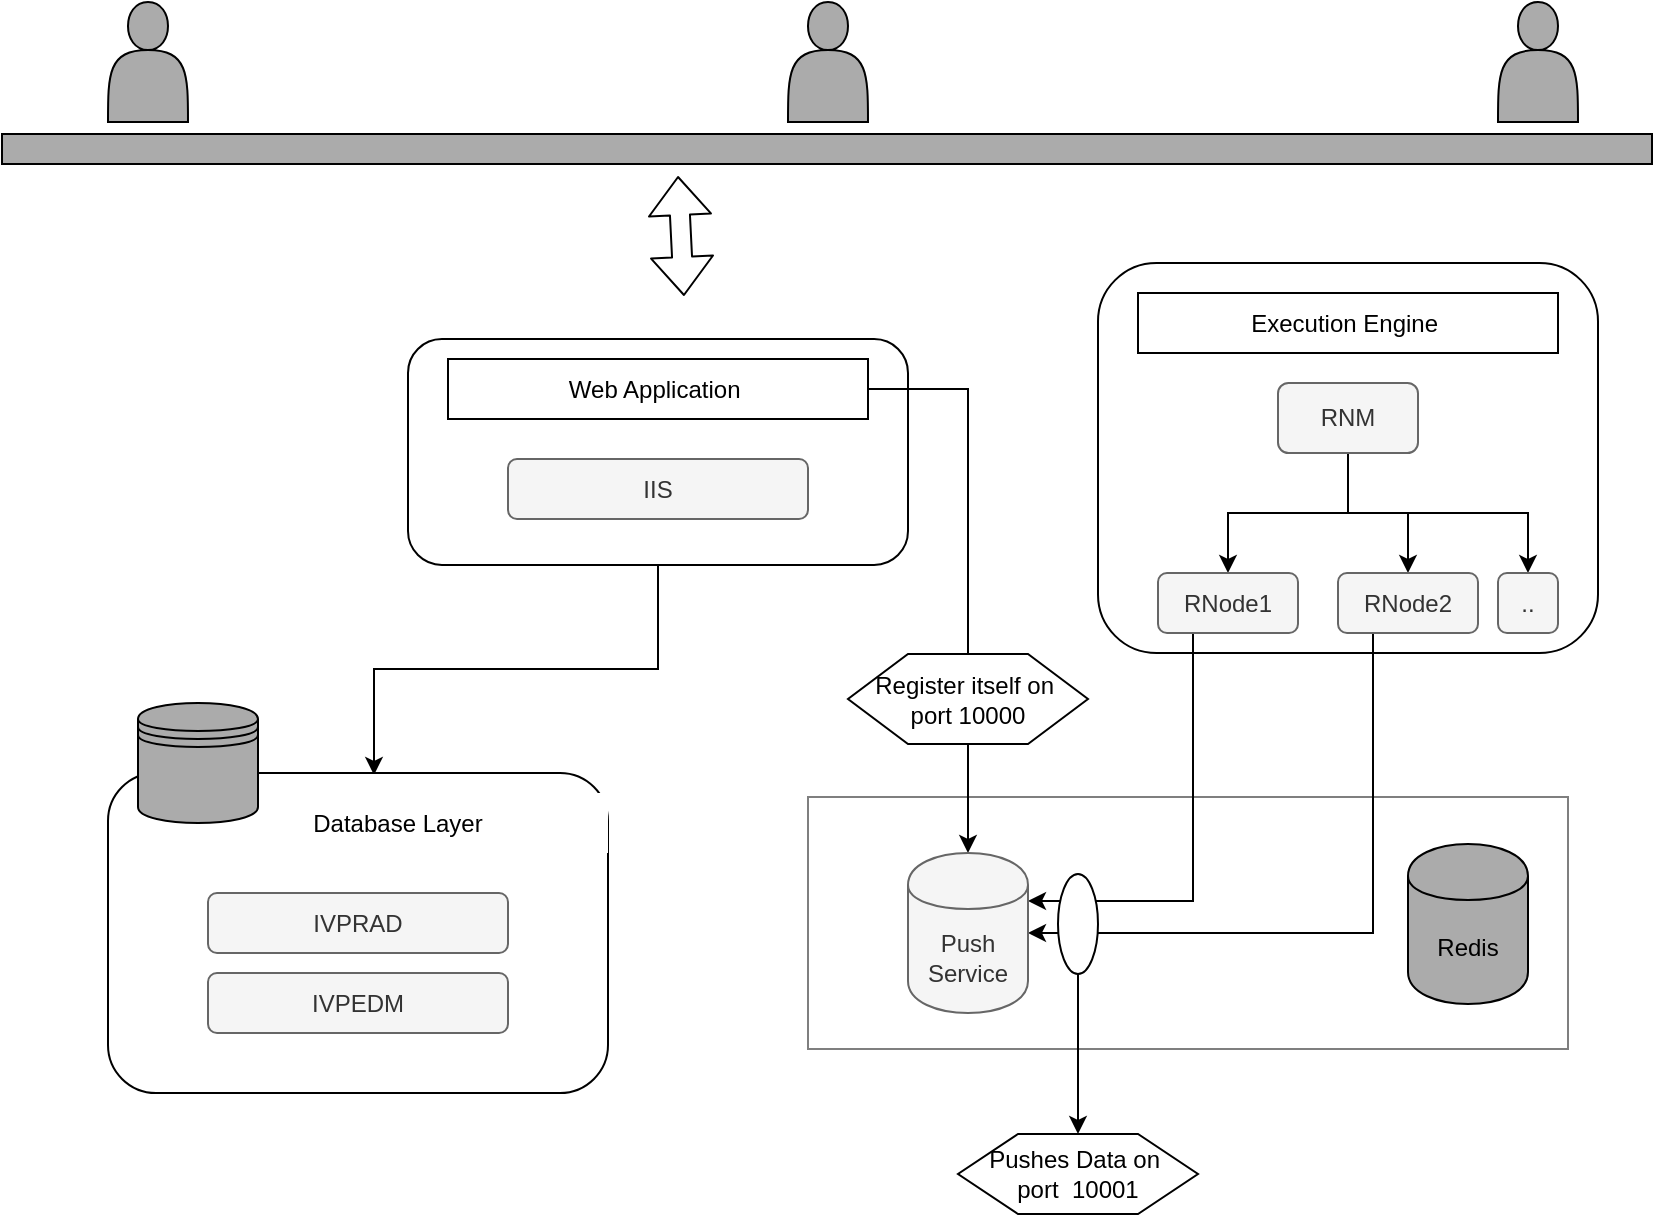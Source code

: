 <mxfile version="10.6.6" type="github"><diagram id="D8iAR1mYWmuxex8zj0bF" name="Page-1"><mxGraphModel dx="1074" dy="607" grid="1" gridSize="10" guides="1" tooltips="1" connect="1" arrows="1" fold="1" page="1" pageScale="1" pageWidth="850" pageHeight="1100" math="0" shadow="0"><root><mxCell id="0"/><mxCell id="1" parent="0"/><mxCell id="GQY-daziqDc9qifQEWOg-12" style="edgeStyle=orthogonalEdgeStyle;rounded=0;orthogonalLoop=1;jettySize=auto;html=1;exitX=0.5;exitY=1;exitDx=0;exitDy=0;entryX=0.532;entryY=0.006;entryDx=0;entryDy=0;entryPerimeter=0;" parent="1" source="GQY-daziqDc9qifQEWOg-1" target="GQY-daziqDc9qifQEWOg-6" edge="1"><mxGeometry relative="1" as="geometry"/></mxCell><mxCell id="GQY-daziqDc9qifQEWOg-1" value="" style="rounded=1;whiteSpace=wrap;html=1;" parent="1" vertex="1"><mxGeometry x="215" y="172.5" width="250" height="113" as="geometry"/></mxCell><mxCell id="GQY-daziqDc9qifQEWOg-51" style="edgeStyle=orthogonalEdgeStyle;rounded=0;orthogonalLoop=1;jettySize=auto;html=1;exitX=1;exitY=0.5;exitDx=0;exitDy=0;entryX=0.5;entryY=0;entryDx=0;entryDy=0;" parent="1" source="GQY-daziqDc9qifQEWOg-2" target="GQY-daziqDc9qifQEWOg-36" edge="1"><mxGeometry relative="1" as="geometry"/></mxCell><mxCell id="GQY-daziqDc9qifQEWOg-2" value="Web Application&amp;nbsp;" style="rounded=0;whiteSpace=wrap;html=1;" parent="1" vertex="1"><mxGeometry x="235" y="182.5" width="210" height="30" as="geometry"/></mxCell><mxCell id="GQY-daziqDc9qifQEWOg-3" value="IIS&lt;br&gt;" style="rounded=1;whiteSpace=wrap;html=1;fillColor=#f5f5f5;strokeColor=#666666;fontColor=#333333;" parent="1" vertex="1"><mxGeometry x="265" y="232.5" width="150" height="30" as="geometry"/></mxCell><mxCell id="GQY-daziqDc9qifQEWOg-5" style="edgeStyle=orthogonalEdgeStyle;rounded=0;orthogonalLoop=1;jettySize=auto;html=1;exitX=0.5;exitY=1;exitDx=0;exitDy=0;" parent="1" source="GQY-daziqDc9qifQEWOg-1" target="GQY-daziqDc9qifQEWOg-1" edge="1"><mxGeometry relative="1" as="geometry"/></mxCell><mxCell id="GQY-daziqDc9qifQEWOg-6" value="" style="rounded=1;whiteSpace=wrap;html=1;" parent="1" vertex="1"><mxGeometry x="65" y="389.5" width="250" height="160" as="geometry"/></mxCell><mxCell id="GQY-daziqDc9qifQEWOg-7" value="Database Layer" style="rounded=0;whiteSpace=wrap;html=1;strokeColor=none;" parent="1" vertex="1"><mxGeometry x="105" y="399.5" width="210" height="30" as="geometry"/></mxCell><mxCell id="GQY-daziqDc9qifQEWOg-8" value="IVPRAD&lt;br&gt;" style="rounded=1;whiteSpace=wrap;html=1;fillColor=#f5f5f5;strokeColor=#666666;fontColor=#333333;" parent="1" vertex="1"><mxGeometry x="115" y="449.5" width="150" height="30" as="geometry"/></mxCell><mxCell id="GQY-daziqDc9qifQEWOg-9" value="IVPEDM&lt;br&gt;" style="rounded=1;whiteSpace=wrap;html=1;fillColor=#f5f5f5;strokeColor=#666666;fontColor=#333333;" parent="1" vertex="1"><mxGeometry x="115" y="489.5" width="150" height="30" as="geometry"/></mxCell><mxCell id="GQY-daziqDc9qifQEWOg-10" style="edgeStyle=orthogonalEdgeStyle;rounded=0;orthogonalLoop=1;jettySize=auto;html=1;exitX=0.5;exitY=1;exitDx=0;exitDy=0;" parent="1" source="GQY-daziqDc9qifQEWOg-6" target="GQY-daziqDc9qifQEWOg-6" edge="1"><mxGeometry relative="1" as="geometry"/></mxCell><mxCell id="GQY-daziqDc9qifQEWOg-11" value="" style="shape=datastore;whiteSpace=wrap;html=1;fillColor=#ABABAB;" parent="1" vertex="1"><mxGeometry x="80" y="354.5" width="60" height="60" as="geometry"/></mxCell><mxCell id="GQY-daziqDc9qifQEWOg-13" value="" style="rounded=1;whiteSpace=wrap;html=1;" parent="1" vertex="1"><mxGeometry x="560" y="134.5" width="250" height="195" as="geometry"/></mxCell><mxCell id="GQY-daziqDc9qifQEWOg-16" value="Execution Engine&amp;nbsp;" style="rounded=0;whiteSpace=wrap;html=1;" parent="1" vertex="1"><mxGeometry x="580" y="149.5" width="210" height="30" as="geometry"/></mxCell><mxCell id="GQY-daziqDc9qifQEWOg-22" style="edgeStyle=orthogonalEdgeStyle;rounded=0;orthogonalLoop=1;jettySize=auto;html=1;exitX=0.5;exitY=1;exitDx=0;exitDy=0;" parent="1" source="GQY-daziqDc9qifQEWOg-17" target="GQY-daziqDc9qifQEWOg-18" edge="1"><mxGeometry relative="1" as="geometry"/></mxCell><mxCell id="GQY-daziqDc9qifQEWOg-23" style="edgeStyle=orthogonalEdgeStyle;rounded=0;orthogonalLoop=1;jettySize=auto;html=1;exitX=0.5;exitY=1;exitDx=0;exitDy=0;entryX=0.5;entryY=0;entryDx=0;entryDy=0;" parent="1" source="GQY-daziqDc9qifQEWOg-17" target="GQY-daziqDc9qifQEWOg-19" edge="1"><mxGeometry relative="1" as="geometry"/></mxCell><mxCell id="GQY-daziqDc9qifQEWOg-24" style="edgeStyle=orthogonalEdgeStyle;rounded=0;orthogonalLoop=1;jettySize=auto;html=1;exitX=0.5;exitY=1;exitDx=0;exitDy=0;entryX=0.5;entryY=0;entryDx=0;entryDy=0;" parent="1" source="GQY-daziqDc9qifQEWOg-17" target="GQY-daziqDc9qifQEWOg-20" edge="1"><mxGeometry relative="1" as="geometry"/></mxCell><mxCell id="GQY-daziqDc9qifQEWOg-17" value="RNM&lt;br&gt;" style="rounded=1;whiteSpace=wrap;html=1;fillColor=#f5f5f5;strokeColor=#666666;fontColor=#333333;" parent="1" vertex="1"><mxGeometry x="650" y="194.5" width="70" height="35" as="geometry"/></mxCell><mxCell id="GQY-daziqDc9qifQEWOg-38" style="edgeStyle=orthogonalEdgeStyle;rounded=0;orthogonalLoop=1;jettySize=auto;html=1;exitX=0.25;exitY=1;exitDx=0;exitDy=0;entryX=1;entryY=0.3;entryDx=0;entryDy=0;" parent="1" source="GQY-daziqDc9qifQEWOg-18" target="GQY-daziqDc9qifQEWOg-36" edge="1"><mxGeometry relative="1" as="geometry"/></mxCell><mxCell id="GQY-daziqDc9qifQEWOg-18" value="RNode1&lt;br&gt;" style="rounded=1;whiteSpace=wrap;html=1;fillColor=#f5f5f5;strokeColor=#666666;fontColor=#333333;" parent="1" vertex="1"><mxGeometry x="590" y="289.5" width="70" height="30" as="geometry"/></mxCell><mxCell id="GQY-daziqDc9qifQEWOg-39" style="edgeStyle=orthogonalEdgeStyle;rounded=0;orthogonalLoop=1;jettySize=auto;html=1;exitX=0.25;exitY=1;exitDx=0;exitDy=0;entryX=1;entryY=0.5;entryDx=0;entryDy=0;" parent="1" source="GQY-daziqDc9qifQEWOg-19" target="GQY-daziqDc9qifQEWOg-36" edge="1"><mxGeometry relative="1" as="geometry"/></mxCell><mxCell id="GQY-daziqDc9qifQEWOg-19" value="RNode2&lt;br&gt;" style="rounded=1;whiteSpace=wrap;html=1;fillColor=#f5f5f5;strokeColor=#666666;fontColor=#333333;" parent="1" vertex="1"><mxGeometry x="680" y="289.5" width="70" height="30" as="geometry"/></mxCell><mxCell id="GQY-daziqDc9qifQEWOg-20" value="..&lt;br&gt;" style="rounded=1;whiteSpace=wrap;html=1;fillColor=#f5f5f5;strokeColor=#666666;fontColor=#333333;" parent="1" vertex="1"><mxGeometry x="760" y="289.5" width="30" height="30" as="geometry"/></mxCell><mxCell id="GQY-daziqDc9qifQEWOg-26" value="" style="rounded=0;whiteSpace=wrap;html=1;fillColor=#ABABAB;" parent="1" vertex="1"><mxGeometry x="12" y="70" width="825" height="15" as="geometry"/></mxCell><mxCell id="GQY-daziqDc9qifQEWOg-27" value="" style="shape=flexArrow;endArrow=classic;startArrow=classic;html=1;entryX=0.3;entryY=1.167;entryDx=0;entryDy=0;entryPerimeter=0;" parent="1" edge="1"><mxGeometry width="50" height="50" relative="1" as="geometry"><mxPoint x="350" y="91" as="sourcePoint"/><mxPoint x="353" y="151" as="targetPoint"/></mxGeometry></mxCell><mxCell id="GQY-daziqDc9qifQEWOg-28" value="" style="shape=actor;whiteSpace=wrap;html=1;fillColor=#ABABAB;" parent="1" vertex="1"><mxGeometry x="65" y="4" width="40" height="60" as="geometry"/></mxCell><mxCell id="GQY-daziqDc9qifQEWOg-29" value="" style="shape=actor;whiteSpace=wrap;html=1;fillColor=#ABABAB;" parent="1" vertex="1"><mxGeometry x="405" y="4" width="40" height="60" as="geometry"/></mxCell><mxCell id="GQY-daziqDc9qifQEWOg-30" value="" style="shape=actor;whiteSpace=wrap;html=1;fillColor=#ABABAB;" parent="1" vertex="1"><mxGeometry x="760" y="4" width="40" height="60" as="geometry"/></mxCell><mxCell id="GQY-daziqDc9qifQEWOg-32" value="" style="html=1;dashed=0;whitespace=wrap;fillColor=none;opacity=50;" parent="1" vertex="1"><mxGeometry x="415" y="401.5" width="380" height="126" as="geometry"/></mxCell><mxCell id="GQY-daziqDc9qifQEWOg-33" value="Redis" style="shape=cylinder;whiteSpace=wrap;html=1;boundedLbl=1;backgroundOutline=1;fillColor=#ABABAB;" parent="1" vertex="1"><mxGeometry x="715" y="425" width="60" height="80" as="geometry"/></mxCell><mxCell id="GQY-daziqDc9qifQEWOg-36" value="Push Service" style="shape=cylinder;whiteSpace=wrap;html=1;boundedLbl=1;backgroundOutline=1;fillColor=#f5f5f5;strokeColor=#666666;fontColor=#333333;" parent="1" vertex="1"><mxGeometry x="465" y="429.5" width="60" height="80" as="geometry"/></mxCell><mxCell id="GQY-daziqDc9qifQEWOg-50" style="edgeStyle=orthogonalEdgeStyle;rounded=0;orthogonalLoop=1;jettySize=auto;html=1;exitX=0.5;exitY=1;exitDx=0;exitDy=0;entryX=0.5;entryY=0;entryDx=0;entryDy=0;" parent="1" source="GQY-daziqDc9qifQEWOg-45" target="GQY-daziqDc9qifQEWOg-49" edge="1"><mxGeometry relative="1" as="geometry"/></mxCell><mxCell id="GQY-daziqDc9qifQEWOg-45" value="" style="ellipse;whiteSpace=wrap;html=1;fillColor=#ffffff;" parent="1" vertex="1"><mxGeometry x="540" y="440" width="20" height="50" as="geometry"/></mxCell><mxCell id="GQY-daziqDc9qifQEWOg-49" value="&lt;span&gt;Pushes Data on&amp;nbsp; &lt;br&gt;port&amp;nbsp; 10001&lt;/span&gt;" style="shape=hexagon;perimeter=hexagonPerimeter2;whiteSpace=wrap;html=1;fillColor=#ffffff;" parent="1" vertex="1"><mxGeometry x="490" y="570" width="120" height="40" as="geometry"/></mxCell><mxCell id="GQY-daziqDc9qifQEWOg-52" value="Register itself on&amp;nbsp;&lt;br&gt;port 10000&lt;br&gt;" style="shape=hexagon;perimeter=hexagonPerimeter2;whiteSpace=wrap;html=1;fillColor=#ffffff;" parent="1" vertex="1"><mxGeometry x="435" y="330" width="120" height="45" as="geometry"/></mxCell></root></mxGraphModel></diagram></mxfile>